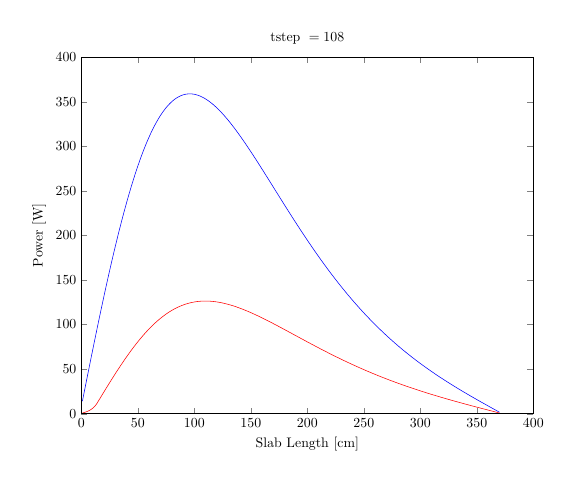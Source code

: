 \begin{tikzpicture}[scale=0.5]

\begin{axis}[%
scale only axis,
width=4.521in,
height=3.566in,
xmin=0, xmax=400,
ymin=0, ymax=400,
xlabel={Slab Length [cm]},
ylabel={Power [W]},
title={$\text{tstep }= 108$},
axis on top]
\addplot [
color=blue,
solid
]
coordinates{
 (1,13.991)(2,20.359)(3,26.72)(4,33.07)(5,39.408)(6,45.73)(7,52.035)(8,58.321)(9,64.584)(10,70.823)(11,77.035)(12,83.218)(13,89.369)(14,95.487)(15,101.569)(16,107.613)(17,113.617)(18,119.578)(19,125.496)(20,131.366)(21,137.189)(22,142.96)(23,148.68)(24,154.345)(25,159.955)(26,165.506)(27,170.998)(28,176.428)(29,181.795)(30,187.098)(31,192.335)(32,197.504)(33,202.604)(34,207.633)(35,212.591)(36,217.475)(37,222.285)(38,227.019)(39,231.677)(40,236.256)(41,240.757)(42,245.178)(43,249.519)(44,253.778)(45,257.954)(46,262.048)(47,266.057)(48,269.982)(49,273.822)(50,277.577)(51,281.245)(52,284.827)(53,288.323)(54,291.731)(55,295.052)(56,298.285)(57,301.43)(58,304.488)(59,307.457)(60,310.339)(61,313.133)(62,315.839)(63,318.457)(64,320.988)(65,323.431)(66,325.788)(67,328.057)(68,330.241)(69,332.338)(70,334.35)(71,336.276)(72,338.118)(73,339.876)(74,341.55)(75,343.141)(76,344.65)(77,346.078)(78,347.424)(79,348.69)(80,349.877)(81,350.985)(82,352.015)(83,352.967)(84,353.844)(85,354.645)(86,355.372)(87,356.025)(88,356.606)(89,357.114)(90,357.553)(91,357.921)(92,358.22)(93,358.452)(94,358.617)(95,358.716)(96,358.751)(97,358.722)(98,358.63)(99,358.477)(100,358.264)(101,357.991)(102,357.659)(103,357.271)(104,356.826)(105,356.327)(106,355.774)(107,355.167)(108,354.509)(109,353.801)(110,353.043)(111,352.236)(112,351.382)(113,350.482)(114,349.537)(115,348.547)(116,347.515)(117,346.441)(118,345.325)(119,344.17)(120,342.976)(121,341.744)(122,340.476)(123,339.172)(124,337.833)(125,336.461)(126,335.056)(127,333.619)(128,332.152)(129,330.654)(130,329.128)(131,327.575)(132,325.994)(133,324.387)(134,322.756)(135,321.1)(136,319.421)(137,317.719)(138,315.997)(139,314.253)(140,312.49)(141,310.707)(142,308.907)(143,307.089)(144,305.254)(145,303.404)(146,301.538)(147,299.659)(148,297.765)(149,295.859)(150,293.941)(151,292.012)(152,290.071)(153,288.121)(154,286.161)(155,284.192)(156,282.216)(157,280.232)(158,278.24)(159,276.243)(160,274.24)(161,272.232)(162,270.219)(163,268.202)(164,266.181)(165,264.158)(166,262.132)(167,260.104)(168,258.075)(169,256.044)(170,254.013)(171,251.982)(172,249.951)(173,247.92)(174,245.891)(175,243.864)(176,241.838)(177,239.815)(178,237.794)(179,235.776)(180,233.762)(181,231.752)(182,229.745)(183,227.743)(184,225.746)(185,223.753)(186,221.766)(187,219.785)(188,217.809)(189,215.839)(190,213.876)(191,211.919)(192,209.969)(193,208.027)(194,206.091)(195,204.163)(196,202.242)(197,200.33)(198,198.425)(199,196.529)(200,194.641)(201,192.762)(202,190.892)(203,189.03)(204,187.178)(205,185.334)(206,183.5)(207,181.676)(208,179.861)(209,178.055)(210,176.26)(211,174.474)(212,172.698)(213,170.933)(214,169.177)(215,167.432)(216,165.697)(217,163.972)(218,162.258)(219,160.554)(220,158.861)(221,157.178)(222,155.506)(223,153.845)(224,152.194)(225,150.554)(226,148.925)(227,147.307)(228,145.699)(229,144.102)(230,142.516)(231,140.941)(232,139.377)(233,137.823)(234,136.281)(235,134.749)(236,133.228)(237,131.718)(238,130.218)(239,128.73)(240,127.252)(241,125.785)(242,124.328)(243,122.883)(244,121.447)(245,120.023)(246,118.609)(247,117.206)(248,115.813)(249,114.43)(250,113.058)(251,111.697)(252,110.345)(253,109.004)(254,107.673)(255,106.352)(256,105.042)(257,103.741)(258,102.451)(259,101.17)(260,99.899)(261,98.638)(262,97.387)(263,96.145)(264,94.913)(265,93.69)(266,92.477)(267,91.274)(268,90.079)(269,88.894)(270,87.718)(271,86.551)(272,85.393)(273,84.245)(274,83.105)(275,81.973)(276,80.851)(277,79.737)(278,78.631)(279,77.534)(280,76.446)(281,75.366)(282,74.294)(283,73.23)(284,72.174)(285,71.126)(286,70.086)(287,69.054)(288,68.029)(289,67.012)(290,66.003)(291,65.001)(292,64.006)(293,63.019)(294,62.039)(295,61.066)(296,60.1)(297,59.141)(298,58.188)(299,57.243)(300,56.304)(301,55.371)(302,54.445)(303,53.526)(304,52.612)(305,51.705)(306,50.804)(307,49.909)(308,49.02)(309,48.137)(310,47.259)(311,46.388)(312,45.521)(313,44.66)(314,43.805)(315,42.955)(316,42.109)(317,41.269)(318,40.434)(319,39.604)(320,38.779)(321,37.959)(322,37.143)(323,36.331)(324,35.524)(325,34.722)(326,33.923)(327,33.129)(328,32.339)(329,31.553)(330,30.771)(331,29.993)(332,29.218)(333,28.447)(334,27.68)(335,26.916)(336,26.155)(337,25.398)(338,24.644)(339,23.892)(340,23.144)(341,22.399)(342,21.657)(343,20.917)(344,20.18)(345,19.445)(346,18.713)(347,17.984)(348,17.256)(349,16.531)(350,15.808)(351,15.087)(352,14.367)(353,13.65)(354,12.934)(355,12.22)(356,11.508)(357,10.797)(358,10.087)(359,9.379)(360,8.671)(361,7.965)(362,7.26)(363,6.556)(364,5.853)(365,5.15)(366,4.448)(367,3.747)(368,3.046)(369,2.346)(370,1.645) 
};

\addplot [
color=red,
solid
]
coordinates{
 (1,0.737)(2,1.092)(3,1.477)(4,1.901)(5,2.375)(6,2.912)(7,3.527)(8,4.236)(9,5.057)(10,6.012)(11,7.127)(12,8.432)(13,9.96)(14,11.753)(15,13.857)(16,15.958)(17,18.054)(18,20.145)(19,22.23)(20,24.309)(21,26.382)(22,28.447)(23,30.503)(24,32.551)(25,34.59)(26,36.619)(27,38.637)(28,40.643)(29,42.638)(30,44.62)(31,46.588)(32,48.542)(33,50.481)(34,52.405)(35,54.313)(36,56.203)(37,58.076)(38,59.931)(39,61.767)(40,63.584)(41,65.381)(42,67.157)(43,68.912)(44,70.646)(45,72.357)(46,74.046)(47,75.712)(48,77.354)(49,78.972)(50,80.566)(51,82.135)(52,83.679)(53,85.198)(54,86.69)(55,88.156)(56,89.596)(57,91.01)(58,92.396)(59,93.754)(60,95.086)(61,96.389)(62,97.665)(63,98.913)(64,100.132)(65,101.324)(66,102.486)(67,103.62)(68,104.726)(69,105.803)(70,106.851)(71,107.87)(72,108.861)(73,109.822)(74,110.755)(75,111.659)(76,112.535)(77,113.382)(78,114.2)(79,114.989)(80,115.751)(81,116.484)(82,117.189)(83,117.866)(84,118.515)(85,119.136)(86,119.73)(87,120.296)(88,120.835)(89,121.348)(90,121.833)(91,122.293)(92,122.725)(93,123.132)(94,123.513)(95,123.869)(96,124.199)(97,124.504)(98,124.785)(99,125.041)(100,125.273)(101,125.481)(102,125.666)(103,125.827)(104,125.966)(105,126.082)(106,126.175)(107,126.247)(108,126.297)(109,126.326)(110,126.333)(111,126.321)(112,126.287)(113,126.234)(114,126.162)(115,126.07)(116,125.959)(117,125.829)(118,125.682)(119,125.516)(120,125.333)(121,125.132)(122,124.915)(123,124.682)(124,124.432)(125,124.166)(126,123.885)(127,123.589)(128,123.278)(129,122.952)(130,122.612)(131,122.259)(132,121.892)(133,121.512)(134,121.12)(135,120.714)(136,120.297)(137,119.868)(138,119.427)(139,118.976)(140,118.513)(141,118.04)(142,117.556)(143,117.063)(144,116.56)(145,116.048)(146,115.526)(147,114.996)(148,114.457)(149,113.911)(150,113.356)(151,112.793)(152,112.224)(153,111.647)(154,111.063)(155,110.473)(156,109.876)(157,109.274)(158,108.665)(159,108.051)(160,107.432)(161,106.807)(162,106.178)(163,105.544)(164,104.905)(165,104.263)(166,103.616)(167,102.966)(168,102.312)(169,101.655)(170,100.994)(171,100.331)(172,99.665)(173,98.996)(174,98.325)(175,97.652)(176,96.976)(177,96.299)(178,95.62)(179,94.94)(180,94.258)(181,93.575)(182,92.891)(183,92.206)(184,91.52)(185,90.834)(186,90.147)(187,89.46)(188,88.773)(189,88.086)(190,87.399)(191,86.712)(192,86.025)(193,85.338)(194,84.653)(195,83.968)(196,83.283)(197,82.6)(198,81.917)(199,81.236)(200,80.555)(201,79.876)(202,79.198)(203,78.522)(204,77.847)(205,77.174)(206,76.503)(207,75.833)(208,75.165)(209,74.499)(210,73.835)(211,73.173)(212,72.513)(213,71.855)(214,71.2)(215,70.546)(216,69.895)(217,69.247)(218,68.601)(219,67.957)(220,67.316)(221,66.678)(222,66.042)(223,65.409)(224,64.778)(225,64.15)(226,63.525)(227,62.903)(228,62.283)(229,61.667)(230,61.053)(231,60.443)(232,59.835)(233,59.23)(234,58.628)(235,58.029)(236,57.433)(237,56.841)(238,56.251)(239,55.664)(240,55.081)(241,54.5)(242,53.923)(243,53.349)(244,52.778)(245,52.209)(246,51.645)(247,51.083)(248,50.524)(249,49.969)(250,49.417)(251,48.867)(252,48.322)(253,47.779)(254,47.239)(255,46.702)(256,46.169)(257,45.639)(258,45.111)(259,44.587)(260,44.066)(261,43.548)(262,43.033)(263,42.522)(264,42.013)(265,41.508)(266,41.005)(267,40.505)(268,40.009)(269,39.515)(270,39.025)(271,38.537)(272,38.052)(273,37.571)(274,37.092)(275,36.616)(276,36.143)(277,35.672)(278,35.205)(279,34.74)(280,34.279)(281,33.82)(282,33.363)(283,32.91)(284,32.459)(285,32.011)(286,31.566)(287,31.123)(288,30.682)(289,30.245)(290,29.81)(291,29.377)(292,28.947)(293,28.52)(294,28.095)(295,27.672)(296,27.252)(297,26.834)(298,26.419)(299,26.005)(300,25.595)(301,25.186)(302,24.78)(303,24.376)(304,23.974)(305,23.574)(306,23.176)(307,22.781)(308,22.387)(309,21.996)(310,21.607)(311,21.219)(312,20.834)(313,20.45)(314,20.069)(315,19.689)(316,19.311)(317,18.935)(318,18.561)(319,18.188)(320,17.817)(321,17.448)(322,17.081)(323,16.715)(324,16.351)(325,15.988)(326,15.627)(327,15.267)(328,14.909)(329,14.552)(330,14.197)(331,13.843)(332,13.49)(333,13.139)(334,12.789)(335,12.44)(336,12.092)(337,11.746)(338,11.4)(339,11.056)(340,10.713)(341,10.371)(342,10.03)(343,9.69)(344,9.351)(345,9.013)(346,8.676)(347,8.339)(348,8.004)(349,7.669)(350,7.335)(351,7.002)(352,6.669)(353,6.337)(354,6.006)(355,5.675)(356,5.345)(357,5.016)(358,4.687)(359,4.358)(360,4.03)(361,3.702)(362,3.375)(363,3.048)(364,2.721)(365,2.394)(366,2.068)(367,1.742)(368,1.416)(369,1.091)(370,0.765) 
};

\end{axis}
\end{tikzpicture}
